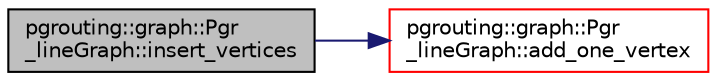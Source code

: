 digraph "pgrouting::graph::Pgr_lineGraph::insert_vertices"
{
  edge [fontname="Helvetica",fontsize="10",labelfontname="Helvetica",labelfontsize="10"];
  node [fontname="Helvetica",fontsize="10",shape=record];
  rankdir="LR";
  Node1 [label="pgrouting::graph::Pgr\l_lineGraph::insert_vertices",height=0.2,width=0.4,color="black", fillcolor="grey75", style="filled", fontcolor="black"];
  Node1 -> Node2 [color="midnightblue",fontsize="10",style="solid",fontname="Helvetica"];
  Node2 [label="pgrouting::graph::Pgr\l_lineGraph::add_one_vertex",height=0.2,width=0.4,color="red", fillcolor="white", style="filled",URL="$classpgrouting_1_1graph_1_1Pgr__lineGraph.html#a3a4b8c9f4e3a910ac9d959ed360bcfcc"];
}
